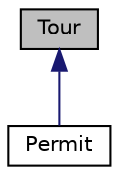 digraph "Tour"
{
 // LATEX_PDF_SIZE
  edge [fontname="Helvetica",fontsize="10",labelfontname="Helvetica",labelfontsize="10"];
  node [fontname="Helvetica",fontsize="10",shape=record];
  Node1 [label="Tour",height=0.2,width=0.4,color="black", fillcolor="grey75", style="filled", fontcolor="black",tooltip="Основной класс"];
  Node1 -> Node2 [dir="back",color="midnightblue",fontsize="10",style="solid",fontname="Helvetica"];
  Node2 [label="Permit",height=0.2,width=0.4,color="black", fillcolor="white", style="filled",URL="$class_permit.html",tooltip="Дочерний класс от Tour."];
}
